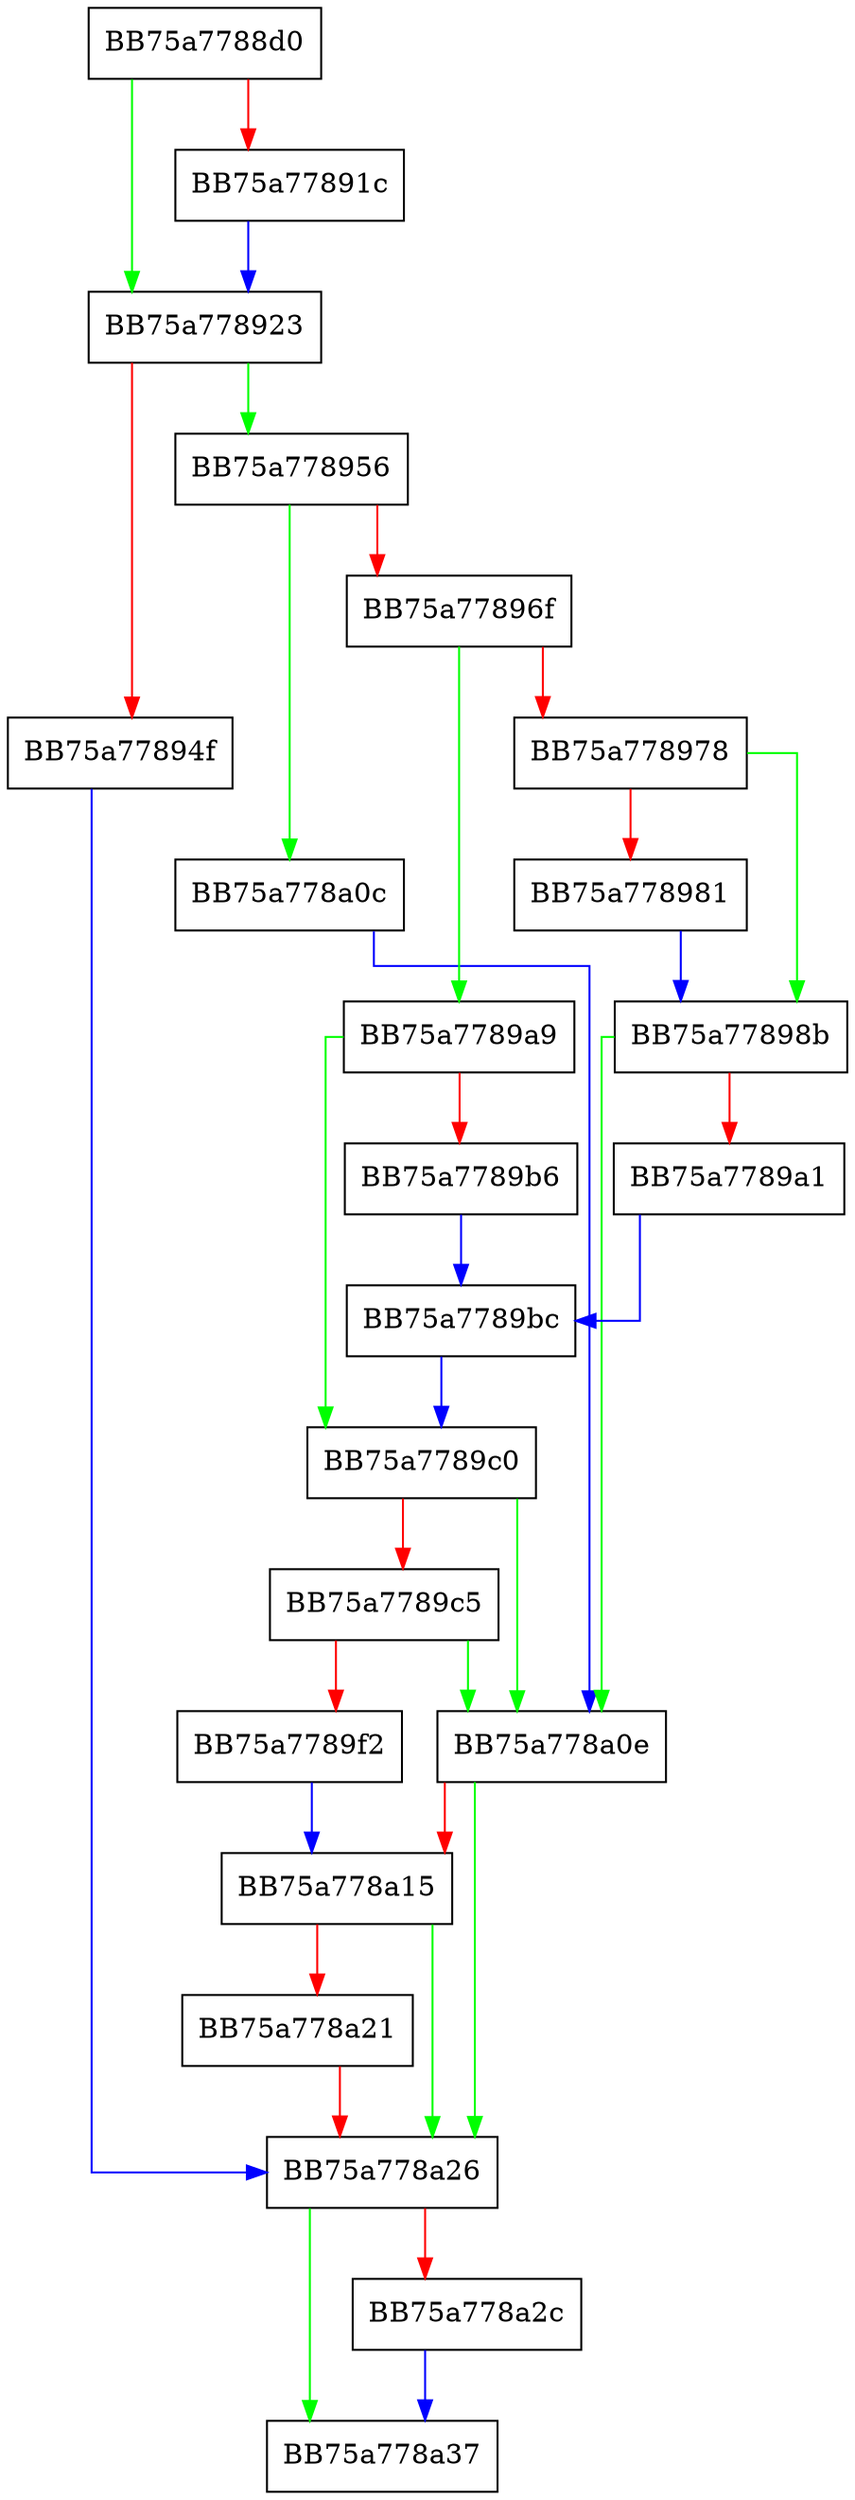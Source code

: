 digraph __acrt_GetStringTypeA {
  node [shape="box"];
  graph [splines=ortho];
  BB75a7788d0 -> BB75a778923 [color="green"];
  BB75a7788d0 -> BB75a77891c [color="red"];
  BB75a77891c -> BB75a778923 [color="blue"];
  BB75a778923 -> BB75a778956 [color="green"];
  BB75a778923 -> BB75a77894f [color="red"];
  BB75a77894f -> BB75a778a26 [color="blue"];
  BB75a778956 -> BB75a778a0c [color="green"];
  BB75a778956 -> BB75a77896f [color="red"];
  BB75a77896f -> BB75a7789a9 [color="green"];
  BB75a77896f -> BB75a778978 [color="red"];
  BB75a778978 -> BB75a77898b [color="green"];
  BB75a778978 -> BB75a778981 [color="red"];
  BB75a778981 -> BB75a77898b [color="blue"];
  BB75a77898b -> BB75a778a0e [color="green"];
  BB75a77898b -> BB75a7789a1 [color="red"];
  BB75a7789a1 -> BB75a7789bc [color="blue"];
  BB75a7789a9 -> BB75a7789c0 [color="green"];
  BB75a7789a9 -> BB75a7789b6 [color="red"];
  BB75a7789b6 -> BB75a7789bc [color="blue"];
  BB75a7789bc -> BB75a7789c0 [color="blue"];
  BB75a7789c0 -> BB75a778a0e [color="green"];
  BB75a7789c0 -> BB75a7789c5 [color="red"];
  BB75a7789c5 -> BB75a778a0e [color="green"];
  BB75a7789c5 -> BB75a7789f2 [color="red"];
  BB75a7789f2 -> BB75a778a15 [color="blue"];
  BB75a778a0c -> BB75a778a0e [color="blue"];
  BB75a778a0e -> BB75a778a26 [color="green"];
  BB75a778a0e -> BB75a778a15 [color="red"];
  BB75a778a15 -> BB75a778a26 [color="green"];
  BB75a778a15 -> BB75a778a21 [color="red"];
  BB75a778a21 -> BB75a778a26 [color="red"];
  BB75a778a26 -> BB75a778a37 [color="green"];
  BB75a778a26 -> BB75a778a2c [color="red"];
  BB75a778a2c -> BB75a778a37 [color="blue"];
}